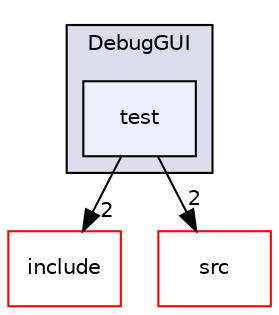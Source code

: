 digraph "/home/travis/build/AliceO2Group/AliceO2/Framework/DebugGUI/test" {
  bgcolor=transparent;
  compound=true
  node [ fontsize="10", fontname="Helvetica"];
  edge [ labelfontsize="10", labelfontname="Helvetica"];
  subgraph clusterdir_f0af9df59806ed8bcb6931e6b1774828 {
    graph [ bgcolor="#ddddee", pencolor="black", label="DebugGUI" fontname="Helvetica", fontsize="10", URL="dir_f0af9df59806ed8bcb6931e6b1774828.html"]
  dir_c885cf6e245b25772baa90ae312a59d3 [shape=box, label="test", style="filled", fillcolor="#eeeeff", pencolor="black", URL="dir_c885cf6e245b25772baa90ae312a59d3.html"];
  }
  dir_9f67c1693d5e4a33705ade974fc96801 [shape=box label="include" color="red" URL="dir_9f67c1693d5e4a33705ade974fc96801.html"];
  dir_98f4601f151917f192e5caded93b8eca [shape=box label="src" color="red" URL="dir_98f4601f151917f192e5caded93b8eca.html"];
  dir_c885cf6e245b25772baa90ae312a59d3->dir_9f67c1693d5e4a33705ade974fc96801 [headlabel="2", labeldistance=1.5 headhref="dir_000427_000424.html"];
  dir_c885cf6e245b25772baa90ae312a59d3->dir_98f4601f151917f192e5caded93b8eca [headlabel="2", labeldistance=1.5 headhref="dir_000427_000426.html"];
}
